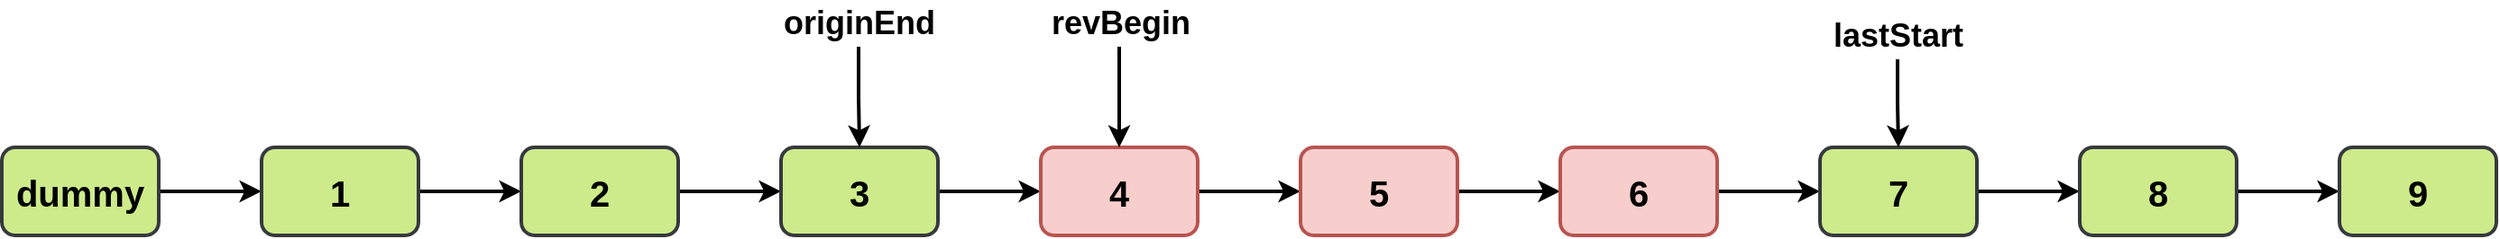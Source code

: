 <mxfile version="13.0.3" type="device"><diagram id="2wja1paDzNUNhNRBYE_6" name="Page-1"><mxGraphModel dx="1662" dy="22" grid="0" gridSize="10" guides="1" tooltips="1" connect="1" arrows="1" fold="1" page="0" pageScale="1" pageWidth="827" pageHeight="1169" math="0" shadow="0"><root><mxCell id="0"/><mxCell id="1" parent="0"/><mxCell id="BFtHtsulVavZOqhivB08-3" style="edgeStyle=orthogonalEdgeStyle;rounded=0;orthogonalLoop=1;jettySize=auto;html=1;exitX=1;exitY=0.5;exitDx=0;exitDy=0;strokeWidth=2;" edge="1" parent="1" source="6X1fNbsUjkcR-hRUyFPF-1" target="BFtHtsulVavZOqhivB08-1"><mxGeometry relative="1" as="geometry"/></mxCell><mxCell id="6X1fNbsUjkcR-hRUyFPF-1" value="dummy" style="rounded=1;whiteSpace=wrap;html=1;strokeWidth=2;fontSize=20;fontStyle=1;fillColor=#cdeb8b;strokeColor=#36393d;" parent="1" vertex="1"><mxGeometry x="182" y="1127" width="87" height="49" as="geometry"/></mxCell><mxCell id="BFtHtsulVavZOqhivB08-4" style="edgeStyle=orthogonalEdgeStyle;rounded=0;orthogonalLoop=1;jettySize=auto;html=1;exitX=1;exitY=0.5;exitDx=0;exitDy=0;entryX=0;entryY=0.5;entryDx=0;entryDy=0;strokeWidth=2;" edge="1" parent="1" source="BFtHtsulVavZOqhivB08-1" target="BFtHtsulVavZOqhivB08-2"><mxGeometry relative="1" as="geometry"/></mxCell><mxCell id="BFtHtsulVavZOqhivB08-1" value="1" style="rounded=1;whiteSpace=wrap;html=1;strokeWidth=2;fontSize=20;fontStyle=1;fillColor=#cdeb8b;strokeColor=#36393d;" vertex="1" parent="1"><mxGeometry x="326" y="1127" width="87" height="49" as="geometry"/></mxCell><mxCell id="BFtHtsulVavZOqhivB08-6" style="edgeStyle=orthogonalEdgeStyle;rounded=0;orthogonalLoop=1;jettySize=auto;html=1;exitX=1;exitY=0.5;exitDx=0;exitDy=0;entryX=0;entryY=0.5;entryDx=0;entryDy=0;strokeWidth=2;" edge="1" parent="1" source="BFtHtsulVavZOqhivB08-2" target="BFtHtsulVavZOqhivB08-5"><mxGeometry relative="1" as="geometry"/></mxCell><mxCell id="BFtHtsulVavZOqhivB08-2" value="2" style="rounded=1;whiteSpace=wrap;html=1;strokeWidth=2;fontSize=20;fontStyle=1;fillColor=#cdeb8b;strokeColor=#36393d;" vertex="1" parent="1"><mxGeometry x="470" y="1127" width="87" height="49" as="geometry"/></mxCell><mxCell id="BFtHtsulVavZOqhivB08-12" style="edgeStyle=orthogonalEdgeStyle;rounded=0;orthogonalLoop=1;jettySize=auto;html=1;exitX=1;exitY=0.5;exitDx=0;exitDy=0;entryX=0;entryY=0.5;entryDx=0;entryDy=0;strokeWidth=2;" edge="1" parent="1" source="BFtHtsulVavZOqhivB08-5" target="BFtHtsulVavZOqhivB08-8"><mxGeometry relative="1" as="geometry"/></mxCell><mxCell id="BFtHtsulVavZOqhivB08-5" value="3" style="rounded=1;whiteSpace=wrap;html=1;strokeWidth=2;fontSize=20;fontStyle=1;fillColor=#cdeb8b;strokeColor=#36393d;" vertex="1" parent="1"><mxGeometry x="614" y="1127" width="87" height="49" as="geometry"/></mxCell><mxCell id="BFtHtsulVavZOqhivB08-7" style="edgeStyle=orthogonalEdgeStyle;rounded=0;orthogonalLoop=1;jettySize=auto;html=1;exitX=1;exitY=0.5;exitDx=0;exitDy=0;entryX=0;entryY=0.5;entryDx=0;entryDy=0;strokeWidth=2;" edge="1" parent="1" source="BFtHtsulVavZOqhivB08-8" target="BFtHtsulVavZOqhivB08-10"><mxGeometry relative="1" as="geometry"/></mxCell><mxCell id="BFtHtsulVavZOqhivB08-8" value="4" style="rounded=1;whiteSpace=wrap;html=1;strokeWidth=2;fontSize=20;fontStyle=1;fillColor=#f8cecc;strokeColor=#b85450;" vertex="1" parent="1"><mxGeometry x="758" y="1127" width="87" height="49" as="geometry"/></mxCell><mxCell id="BFtHtsulVavZOqhivB08-9" style="edgeStyle=orthogonalEdgeStyle;rounded=0;orthogonalLoop=1;jettySize=auto;html=1;exitX=1;exitY=0.5;exitDx=0;exitDy=0;entryX=0;entryY=0.5;entryDx=0;entryDy=0;strokeWidth=2;" edge="1" parent="1" source="BFtHtsulVavZOqhivB08-10" target="BFtHtsulVavZOqhivB08-11"><mxGeometry relative="1" as="geometry"/></mxCell><mxCell id="BFtHtsulVavZOqhivB08-10" value="5" style="rounded=1;whiteSpace=wrap;html=1;strokeWidth=2;fontSize=20;fontStyle=1;fillColor=#f8cecc;strokeColor=#b85450;" vertex="1" parent="1"><mxGeometry x="902" y="1127" width="87" height="49" as="geometry"/></mxCell><mxCell id="BFtHtsulVavZOqhivB08-18" style="edgeStyle=orthogonalEdgeStyle;rounded=0;orthogonalLoop=1;jettySize=auto;html=1;exitX=1;exitY=0.5;exitDx=0;exitDy=0;entryX=0;entryY=0.5;entryDx=0;entryDy=0;strokeWidth=2;" edge="1" parent="1" source="BFtHtsulVavZOqhivB08-11" target="BFtHtsulVavZOqhivB08-14"><mxGeometry relative="1" as="geometry"/></mxCell><mxCell id="BFtHtsulVavZOqhivB08-11" value="6" style="rounded=1;whiteSpace=wrap;html=1;strokeWidth=2;fontSize=20;fontStyle=1;fillColor=#f8cecc;strokeColor=#b85450;" vertex="1" parent="1"><mxGeometry x="1046" y="1127" width="87" height="49" as="geometry"/></mxCell><mxCell id="BFtHtsulVavZOqhivB08-13" style="edgeStyle=orthogonalEdgeStyle;rounded=0;orthogonalLoop=1;jettySize=auto;html=1;exitX=1;exitY=0.5;exitDx=0;exitDy=0;entryX=0;entryY=0.5;entryDx=0;entryDy=0;strokeWidth=2;" edge="1" parent="1" source="BFtHtsulVavZOqhivB08-14" target="BFtHtsulVavZOqhivB08-16"><mxGeometry relative="1" as="geometry"/></mxCell><mxCell id="BFtHtsulVavZOqhivB08-14" value="7" style="rounded=1;whiteSpace=wrap;html=1;strokeWidth=2;fontSize=20;fontStyle=1;fillColor=#cdeb8b;strokeColor=#36393d;" vertex="1" parent="1"><mxGeometry x="1190" y="1127" width="87" height="49" as="geometry"/></mxCell><mxCell id="BFtHtsulVavZOqhivB08-15" style="edgeStyle=orthogonalEdgeStyle;rounded=0;orthogonalLoop=1;jettySize=auto;html=1;exitX=1;exitY=0.5;exitDx=0;exitDy=0;entryX=0;entryY=0.5;entryDx=0;entryDy=0;strokeWidth=2;" edge="1" parent="1" source="BFtHtsulVavZOqhivB08-16" target="BFtHtsulVavZOqhivB08-17"><mxGeometry relative="1" as="geometry"/></mxCell><mxCell id="BFtHtsulVavZOqhivB08-16" value="8" style="rounded=1;whiteSpace=wrap;html=1;strokeWidth=2;fontSize=20;fontStyle=1;fillColor=#cdeb8b;strokeColor=#36393d;" vertex="1" parent="1"><mxGeometry x="1334" y="1127" width="87" height="49" as="geometry"/></mxCell><mxCell id="BFtHtsulVavZOqhivB08-17" value="9" style="rounded=1;whiteSpace=wrap;html=1;strokeWidth=2;fontSize=20;fontStyle=1;fillColor=#cdeb8b;strokeColor=#36393d;" vertex="1" parent="1"><mxGeometry x="1478" y="1127" width="87" height="49" as="geometry"/></mxCell><mxCell id="BFtHtsulVavZOqhivB08-27" style="edgeStyle=orthogonalEdgeStyle;rounded=0;orthogonalLoop=1;jettySize=auto;html=1;entryX=0.5;entryY=0;entryDx=0;entryDy=0;strokeWidth=2;fontSize=18;" edge="1" parent="1" source="BFtHtsulVavZOqhivB08-20" target="BFtHtsulVavZOqhivB08-8"><mxGeometry relative="1" as="geometry"/></mxCell><mxCell id="BFtHtsulVavZOqhivB08-20" value="revBegin" style="text;html=1;align=center;verticalAlign=middle;resizable=0;points=[];autosize=1;fontStyle=1;fontSize=18;" vertex="1" parent="1"><mxGeometry x="758" y="1045" width="87" height="26" as="geometry"/></mxCell><mxCell id="BFtHtsulVavZOqhivB08-26" style="edgeStyle=orthogonalEdgeStyle;rounded=0;orthogonalLoop=1;jettySize=auto;html=1;entryX=0.5;entryY=0;entryDx=0;entryDy=0;strokeWidth=2;fontSize=18;" edge="1" parent="1" source="BFtHtsulVavZOqhivB08-21" target="BFtHtsulVavZOqhivB08-5"><mxGeometry relative="1" as="geometry"/></mxCell><mxCell id="BFtHtsulVavZOqhivB08-21" value="originEnd" style="text;html=1;align=center;verticalAlign=middle;resizable=0;points=[];autosize=1;fontStyle=1;fontSize=18;" vertex="1" parent="1"><mxGeometry x="610" y="1045" width="94" height="26" as="geometry"/></mxCell><mxCell id="BFtHtsulVavZOqhivB08-28" style="edgeStyle=orthogonalEdgeStyle;rounded=0;orthogonalLoop=1;jettySize=auto;html=1;entryX=0.5;entryY=0;entryDx=0;entryDy=0;strokeWidth=2;fontSize=18;" edge="1" parent="1" source="BFtHtsulVavZOqhivB08-23" target="BFtHtsulVavZOqhivB08-14"><mxGeometry relative="1" as="geometry"/></mxCell><mxCell id="BFtHtsulVavZOqhivB08-23" value="lastStart" style="text;html=1;align=center;verticalAlign=middle;resizable=0;points=[];autosize=1;fontStyle=1;fontSize=18;" vertex="1" parent="1"><mxGeometry x="1192" y="1052" width="82" height="26" as="geometry"/></mxCell></root></mxGraphModel></diagram></mxfile>